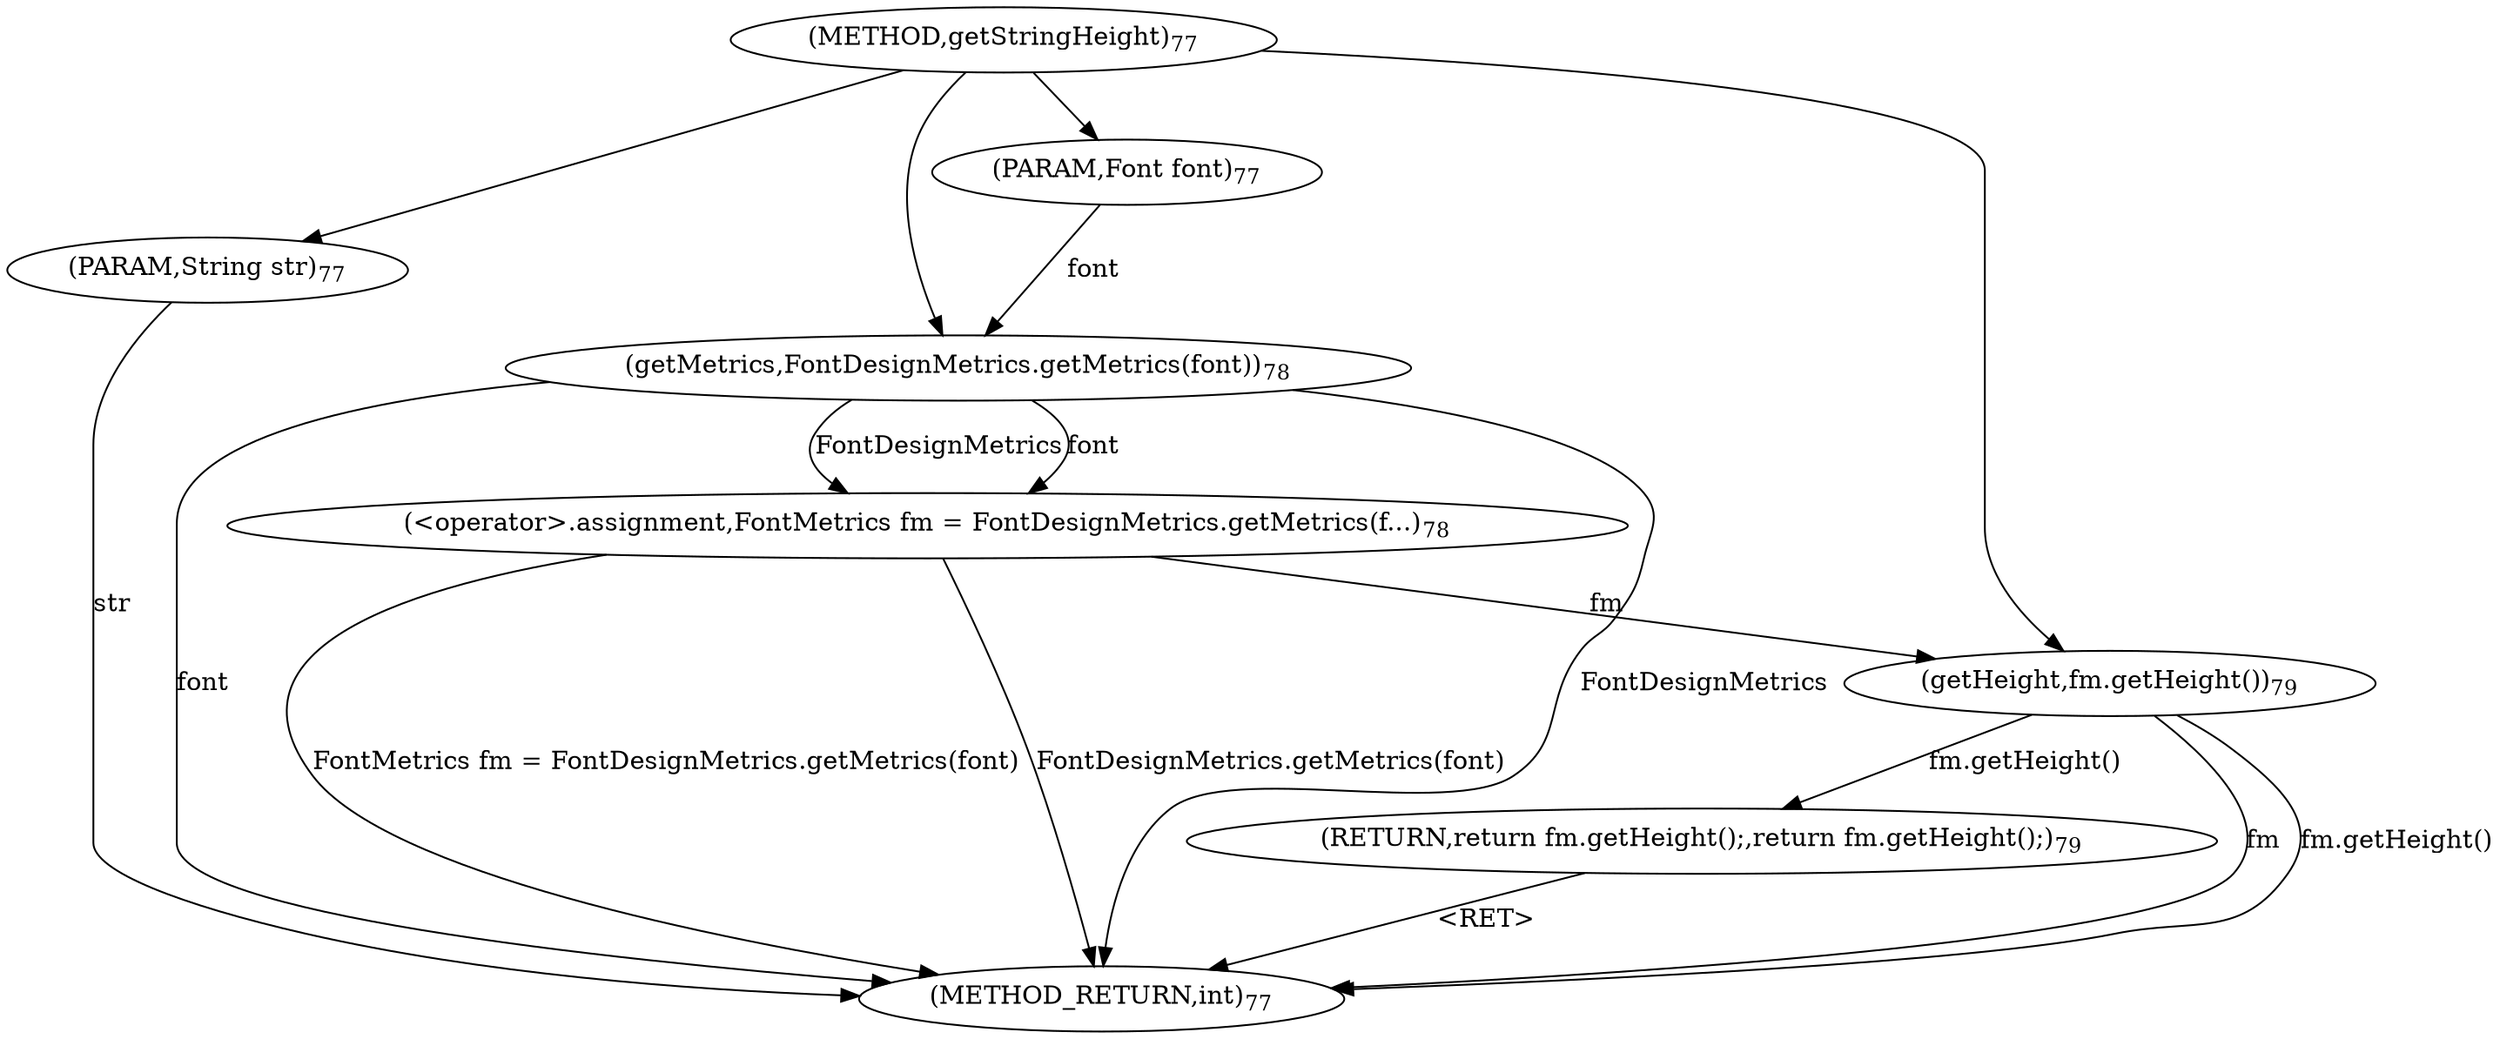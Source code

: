 digraph "getStringHeight" {  
"125" [label = <(METHOD,getStringHeight)<SUB>77</SUB>> ]
"140" [label = <(METHOD_RETURN,int)<SUB>77</SUB>> ]
"126" [label = <(PARAM,Font font)<SUB>77</SUB>> ]
"127" [label = <(PARAM,String str)<SUB>77</SUB>> ]
"130" [label = <(&lt;operator&gt;.assignment,FontMetrics fm = FontDesignMetrics.getMetrics(f...)<SUB>78</SUB>> ]
"135" [label = <(RETURN,return fm.getHeight();,return fm.getHeight();)<SUB>79</SUB>> ]
"130" [label = <(&lt;operator&gt;.assignment,FontMetrics fm = FontDesignMetrics.getMetrics(f...)<SUB>78</SUB>> ]
"130" [label = <(&lt;operator&gt;.assignment,FontMetrics fm = FontDesignMetrics.getMetrics(f...)<SUB>78</SUB>> ]
"136" [label = <(getHeight,fm.getHeight())<SUB>79</SUB>> ]
"132" [label = <(getMetrics,FontDesignMetrics.getMetrics(font))<SUB>78</SUB>> ]
"132" [label = <(getMetrics,FontDesignMetrics.getMetrics(font))<SUB>78</SUB>> ]
"136" [label = <(getHeight,fm.getHeight())<SUB>79</SUB>> ]
  "135" -> "140"  [ label = "&lt;RET&gt;"] 
  "127" -> "140"  [ label = "str"] 
  "132" -> "140"  [ label = "font"] 
  "130" -> "140"  [ label = "FontDesignMetrics.getMetrics(font)"] 
  "130" -> "140"  [ label = "FontMetrics fm = FontDesignMetrics.getMetrics(font)"] 
  "136" -> "140"  [ label = "fm"] 
  "136" -> "140"  [ label = "fm.getHeight()"] 
  "132" -> "140"  [ label = "FontDesignMetrics"] 
  "125" -> "126" 
  "125" -> "127" 
  "132" -> "130"  [ label = "FontDesignMetrics"] 
  "132" -> "130"  [ label = "font"] 
  "136" -> "135"  [ label = "fm.getHeight()"] 
  "125" -> "132" 
  "126" -> "132"  [ label = "font"] 
  "130" -> "136"  [ label = "fm"] 
  "125" -> "136" 
}
